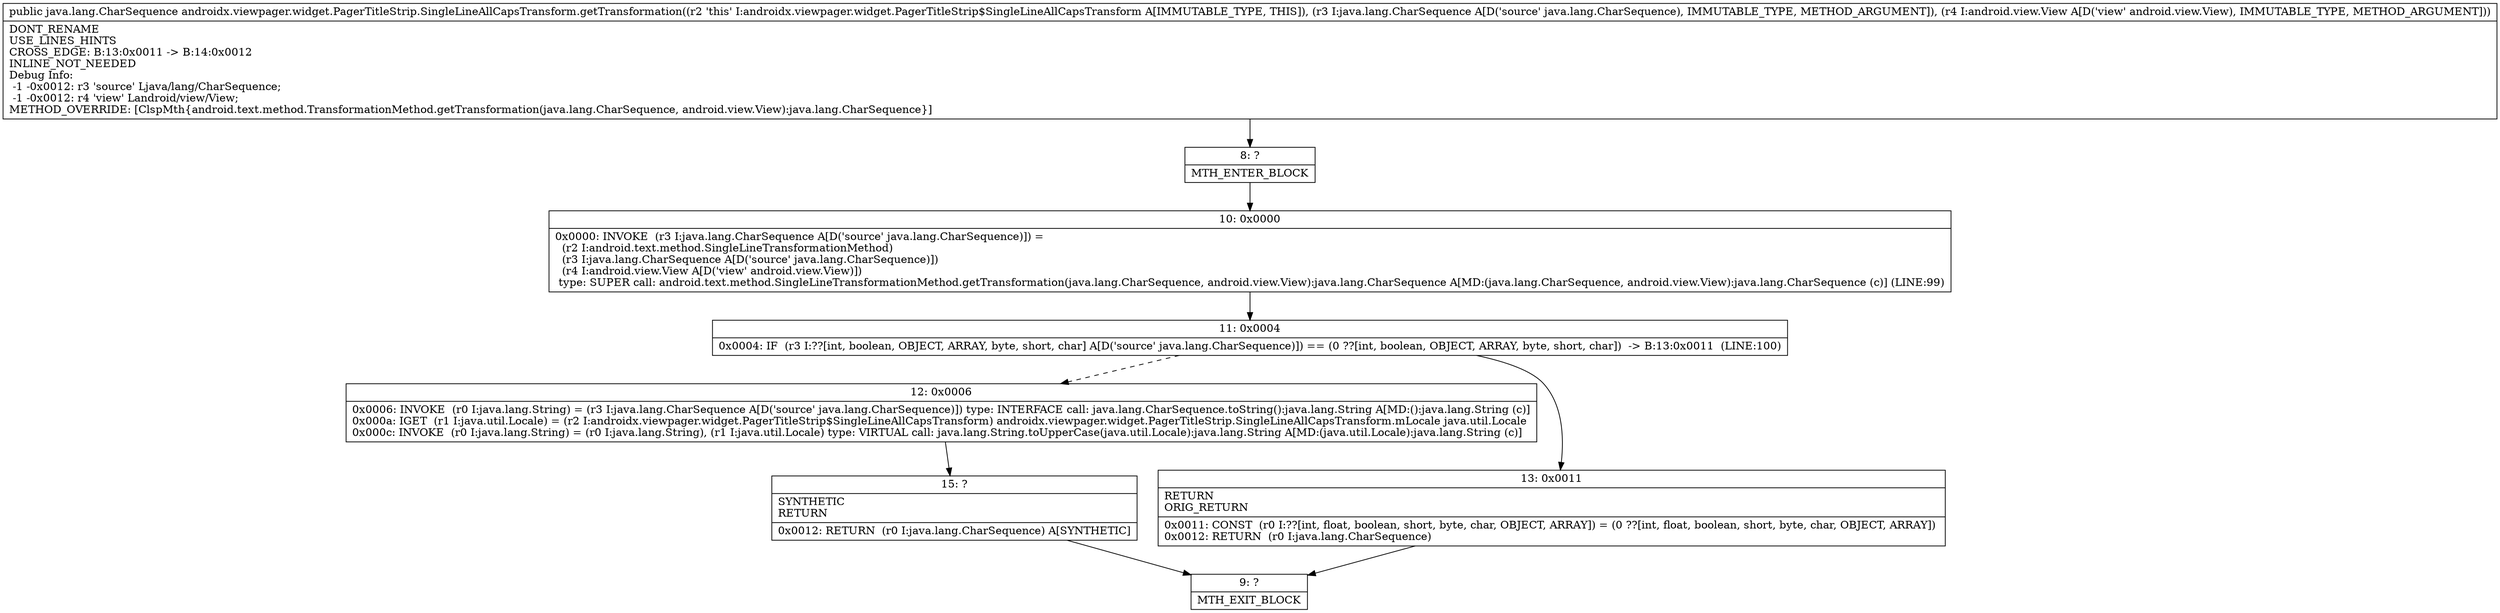 digraph "CFG forandroidx.viewpager.widget.PagerTitleStrip.SingleLineAllCapsTransform.getTransformation(Ljava\/lang\/CharSequence;Landroid\/view\/View;)Ljava\/lang\/CharSequence;" {
Node_8 [shape=record,label="{8\:\ ?|MTH_ENTER_BLOCK\l}"];
Node_10 [shape=record,label="{10\:\ 0x0000|0x0000: INVOKE  (r3 I:java.lang.CharSequence A[D('source' java.lang.CharSequence)]) = \l  (r2 I:android.text.method.SingleLineTransformationMethod)\l  (r3 I:java.lang.CharSequence A[D('source' java.lang.CharSequence)])\l  (r4 I:android.view.View A[D('view' android.view.View)])\l type: SUPER call: android.text.method.SingleLineTransformationMethod.getTransformation(java.lang.CharSequence, android.view.View):java.lang.CharSequence A[MD:(java.lang.CharSequence, android.view.View):java.lang.CharSequence (c)] (LINE:99)\l}"];
Node_11 [shape=record,label="{11\:\ 0x0004|0x0004: IF  (r3 I:??[int, boolean, OBJECT, ARRAY, byte, short, char] A[D('source' java.lang.CharSequence)]) == (0 ??[int, boolean, OBJECT, ARRAY, byte, short, char])  \-\> B:13:0x0011  (LINE:100)\l}"];
Node_12 [shape=record,label="{12\:\ 0x0006|0x0006: INVOKE  (r0 I:java.lang.String) = (r3 I:java.lang.CharSequence A[D('source' java.lang.CharSequence)]) type: INTERFACE call: java.lang.CharSequence.toString():java.lang.String A[MD:():java.lang.String (c)]\l0x000a: IGET  (r1 I:java.util.Locale) = (r2 I:androidx.viewpager.widget.PagerTitleStrip$SingleLineAllCapsTransform) androidx.viewpager.widget.PagerTitleStrip.SingleLineAllCapsTransform.mLocale java.util.Locale \l0x000c: INVOKE  (r0 I:java.lang.String) = (r0 I:java.lang.String), (r1 I:java.util.Locale) type: VIRTUAL call: java.lang.String.toUpperCase(java.util.Locale):java.lang.String A[MD:(java.util.Locale):java.lang.String (c)]\l}"];
Node_15 [shape=record,label="{15\:\ ?|SYNTHETIC\lRETURN\l|0x0012: RETURN  (r0 I:java.lang.CharSequence) A[SYNTHETIC]\l}"];
Node_9 [shape=record,label="{9\:\ ?|MTH_EXIT_BLOCK\l}"];
Node_13 [shape=record,label="{13\:\ 0x0011|RETURN\lORIG_RETURN\l|0x0011: CONST  (r0 I:??[int, float, boolean, short, byte, char, OBJECT, ARRAY]) = (0 ??[int, float, boolean, short, byte, char, OBJECT, ARRAY]) \l0x0012: RETURN  (r0 I:java.lang.CharSequence) \l}"];
MethodNode[shape=record,label="{public java.lang.CharSequence androidx.viewpager.widget.PagerTitleStrip.SingleLineAllCapsTransform.getTransformation((r2 'this' I:androidx.viewpager.widget.PagerTitleStrip$SingleLineAllCapsTransform A[IMMUTABLE_TYPE, THIS]), (r3 I:java.lang.CharSequence A[D('source' java.lang.CharSequence), IMMUTABLE_TYPE, METHOD_ARGUMENT]), (r4 I:android.view.View A[D('view' android.view.View), IMMUTABLE_TYPE, METHOD_ARGUMENT]))  | DONT_RENAME\lUSE_LINES_HINTS\lCROSS_EDGE: B:13:0x0011 \-\> B:14:0x0012\lINLINE_NOT_NEEDED\lDebug Info:\l  \-1 \-0x0012: r3 'source' Ljava\/lang\/CharSequence;\l  \-1 \-0x0012: r4 'view' Landroid\/view\/View;\lMETHOD_OVERRIDE: [ClspMth\{android.text.method.TransformationMethod.getTransformation(java.lang.CharSequence, android.view.View):java.lang.CharSequence\}]\l}"];
MethodNode -> Node_8;Node_8 -> Node_10;
Node_10 -> Node_11;
Node_11 -> Node_12[style=dashed];
Node_11 -> Node_13;
Node_12 -> Node_15;
Node_15 -> Node_9;
Node_13 -> Node_9;
}

